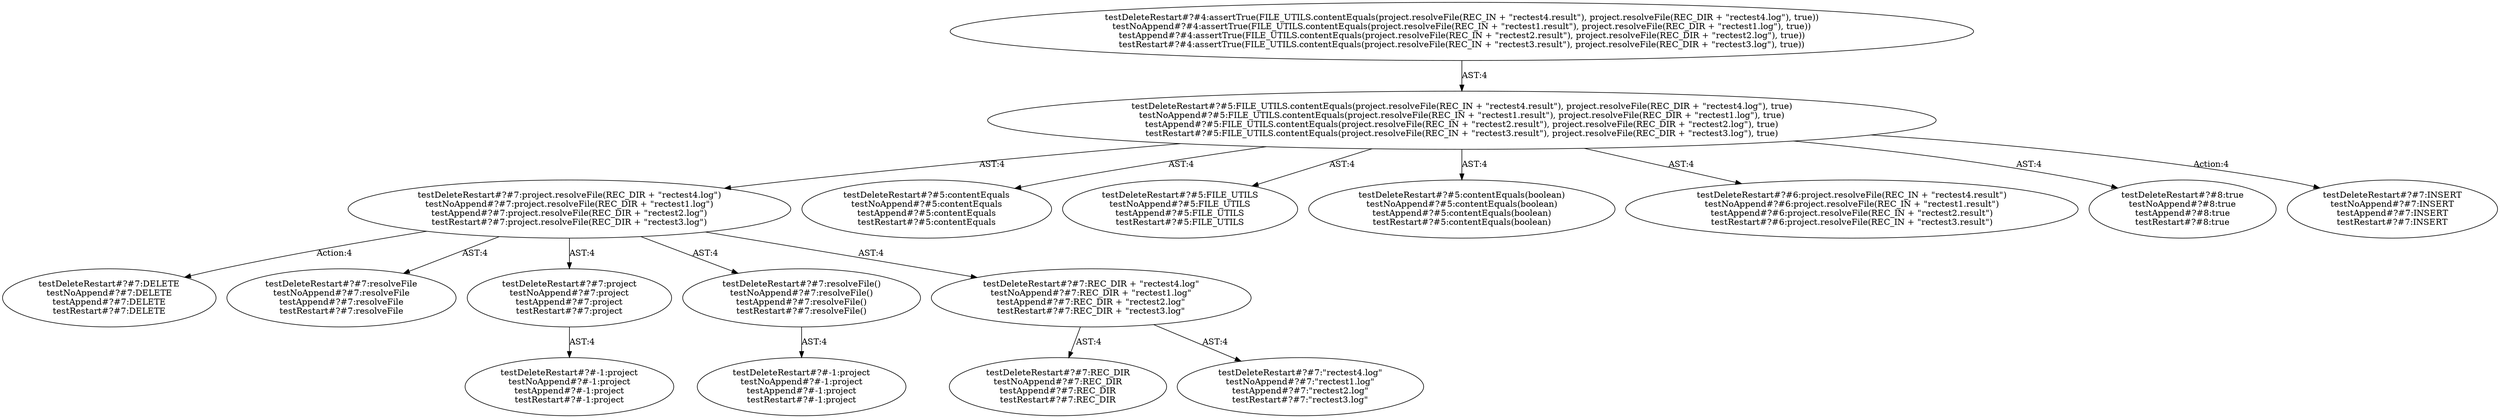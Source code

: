 digraph "Pattern" {
0 [label="testDeleteRestart#?#7:DELETE
testNoAppend#?#7:DELETE
testAppend#?#7:DELETE
testRestart#?#7:DELETE" shape=ellipse]
1 [label="testDeleteRestart#?#7:project.resolveFile(REC_DIR + \"rectest4.log\")
testNoAppend#?#7:project.resolveFile(REC_DIR + \"rectest1.log\")
testAppend#?#7:project.resolveFile(REC_DIR + \"rectest2.log\")
testRestart#?#7:project.resolveFile(REC_DIR + \"rectest3.log\")" shape=ellipse]
2 [label="testDeleteRestart#?#5:FILE_UTILS.contentEquals(project.resolveFile(REC_IN + \"rectest4.result\"), project.resolveFile(REC_DIR + \"rectest4.log\"), true)
testNoAppend#?#5:FILE_UTILS.contentEquals(project.resolveFile(REC_IN + \"rectest1.result\"), project.resolveFile(REC_DIR + \"rectest1.log\"), true)
testAppend#?#5:FILE_UTILS.contentEquals(project.resolveFile(REC_IN + \"rectest2.result\"), project.resolveFile(REC_DIR + \"rectest2.log\"), true)
testRestart#?#5:FILE_UTILS.contentEquals(project.resolveFile(REC_IN + \"rectest3.result\"), project.resolveFile(REC_DIR + \"rectest3.log\"), true)" shape=ellipse]
3 [label="testDeleteRestart#?#4:assertTrue(FILE_UTILS.contentEquals(project.resolveFile(REC_IN + \"rectest4.result\"), project.resolveFile(REC_DIR + \"rectest4.log\"), true))
testNoAppend#?#4:assertTrue(FILE_UTILS.contentEquals(project.resolveFile(REC_IN + \"rectest1.result\"), project.resolveFile(REC_DIR + \"rectest1.log\"), true))
testAppend#?#4:assertTrue(FILE_UTILS.contentEquals(project.resolveFile(REC_IN + \"rectest2.result\"), project.resolveFile(REC_DIR + \"rectest2.log\"), true))
testRestart#?#4:assertTrue(FILE_UTILS.contentEquals(project.resolveFile(REC_IN + \"rectest3.result\"), project.resolveFile(REC_DIR + \"rectest3.log\"), true))" shape=ellipse]
4 [label="testDeleteRestart#?#5:contentEquals
testNoAppend#?#5:contentEquals
testAppend#?#5:contentEquals
testRestart#?#5:contentEquals" shape=ellipse]
5 [label="testDeleteRestart#?#5:FILE_UTILS
testNoAppend#?#5:FILE_UTILS
testAppend#?#5:FILE_UTILS
testRestart#?#5:FILE_UTILS" shape=ellipse]
6 [label="testDeleteRestart#?#5:contentEquals(boolean)
testNoAppend#?#5:contentEquals(boolean)
testAppend#?#5:contentEquals(boolean)
testRestart#?#5:contentEquals(boolean)" shape=ellipse]
7 [label="testDeleteRestart#?#6:project.resolveFile(REC_IN + \"rectest4.result\")
testNoAppend#?#6:project.resolveFile(REC_IN + \"rectest1.result\")
testAppend#?#6:project.resolveFile(REC_IN + \"rectest2.result\")
testRestart#?#6:project.resolveFile(REC_IN + \"rectest3.result\")" shape=ellipse]
8 [label="testDeleteRestart#?#8:true
testNoAppend#?#8:true
testAppend#?#8:true
testRestart#?#8:true" shape=ellipse]
9 [label="testDeleteRestart#?#7:INSERT
testNoAppend#?#7:INSERT
testAppend#?#7:INSERT
testRestart#?#7:INSERT" shape=ellipse]
10 [label="testDeleteRestart#?#7:resolveFile
testNoAppend#?#7:resolveFile
testAppend#?#7:resolveFile
testRestart#?#7:resolveFile" shape=ellipse]
11 [label="testDeleteRestart#?#7:project
testNoAppend#?#7:project
testAppend#?#7:project
testRestart#?#7:project" shape=ellipse]
12 [label="testDeleteRestart#?#-1:project
testNoAppend#?#-1:project
testAppend#?#-1:project
testRestart#?#-1:project" shape=ellipse]
13 [label="testDeleteRestart#?#7:resolveFile()
testNoAppend#?#7:resolveFile()
testAppend#?#7:resolveFile()
testRestart#?#7:resolveFile()" shape=ellipse]
14 [label="testDeleteRestart#?#-1:project
testNoAppend#?#-1:project
testAppend#?#-1:project
testRestart#?#-1:project" shape=ellipse]
15 [label="testDeleteRestart#?#7:REC_DIR + \"rectest4.log\"
testNoAppend#?#7:REC_DIR + \"rectest1.log\"
testAppend#?#7:REC_DIR + \"rectest2.log\"
testRestart#?#7:REC_DIR + \"rectest3.log\"" shape=ellipse]
16 [label="testDeleteRestart#?#7:REC_DIR
testNoAppend#?#7:REC_DIR
testAppend#?#7:REC_DIR
testRestart#?#7:REC_DIR" shape=ellipse]
17 [label="testDeleteRestart#?#7:\"rectest4.log\"
testNoAppend#?#7:\"rectest1.log\"
testAppend#?#7:\"rectest2.log\"
testRestart#?#7:\"rectest3.log\"" shape=ellipse]
1 -> 0 [label="Action:4"];
1 -> 10 [label="AST:4"];
1 -> 11 [label="AST:4"];
1 -> 13 [label="AST:4"];
1 -> 15 [label="AST:4"];
2 -> 1 [label="AST:4"];
2 -> 4 [label="AST:4"];
2 -> 5 [label="AST:4"];
2 -> 6 [label="AST:4"];
2 -> 7 [label="AST:4"];
2 -> 8 [label="AST:4"];
2 -> 9 [label="Action:4"];
3 -> 2 [label="AST:4"];
11 -> 12 [label="AST:4"];
13 -> 14 [label="AST:4"];
15 -> 16 [label="AST:4"];
15 -> 17 [label="AST:4"];
}